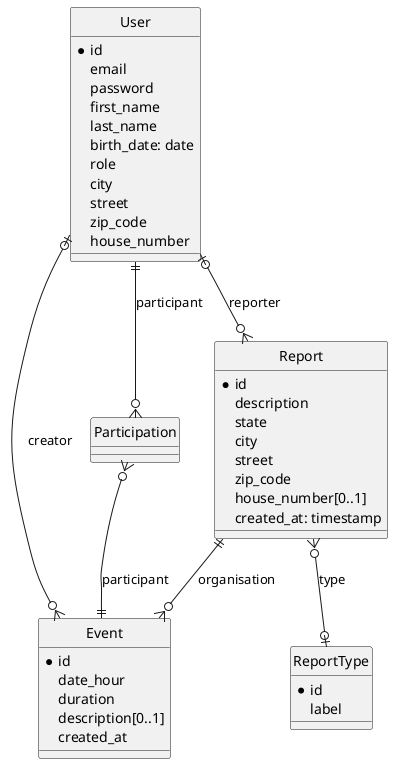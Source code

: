 @startuml
hide circle

entity User{
    * id
    email
    password
    first_name
    last_name
    birth_date: date
    role
    city
    street
    zip_code
    house_number
}

entity Participation {

}

entity Report {
    * id
    description
    state
    city
    street
    zip_code
    house_number[0..1]
    created_at: timestamp
}

entity Event {
    * id
    date_hour
    duration
    description[0..1]
    created_at
}

entity ReportType {
    * id
    label
}

User |o--o{ Report : reporter
Report ||--o{ Event : organisation
User ||--o{ Participation : participant
Participation }o--|| Event : participant
User |o--o{ Event : creator
Report }o--o| ReportType : type

@enduml
